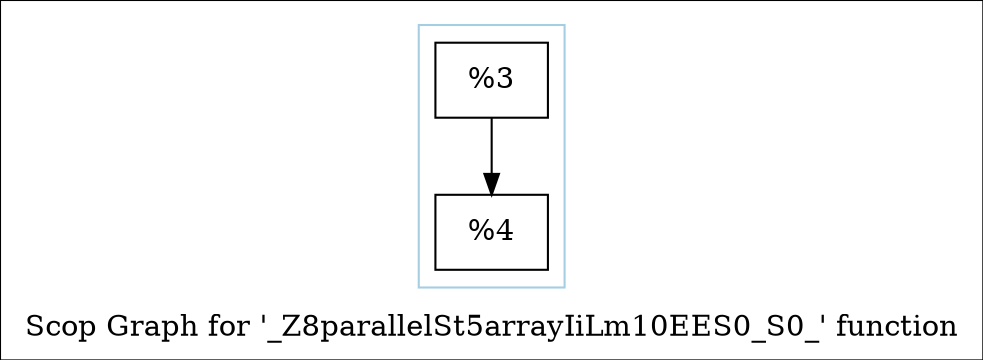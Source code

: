digraph "Scop Graph for '_Z8parallelSt5arrayIiLm10EES0_S0_' function" {
	label="Scop Graph for '_Z8parallelSt5arrayIiLm10EES0_S0_' function";

	Node0x5591808816a0 [shape=record,label="{%3}"];
	Node0x5591808816a0 -> Node0x5591802b81c0;
	Node0x5591802b81c0 [shape=record,label="{%4}"];
	colorscheme = "paired12"
        subgraph cluster_0x559180963cc0 {
          label = "";
          style = solid;
          color = 1
          Node0x5591808816a0;
          Node0x5591802b81c0;
        }
}
